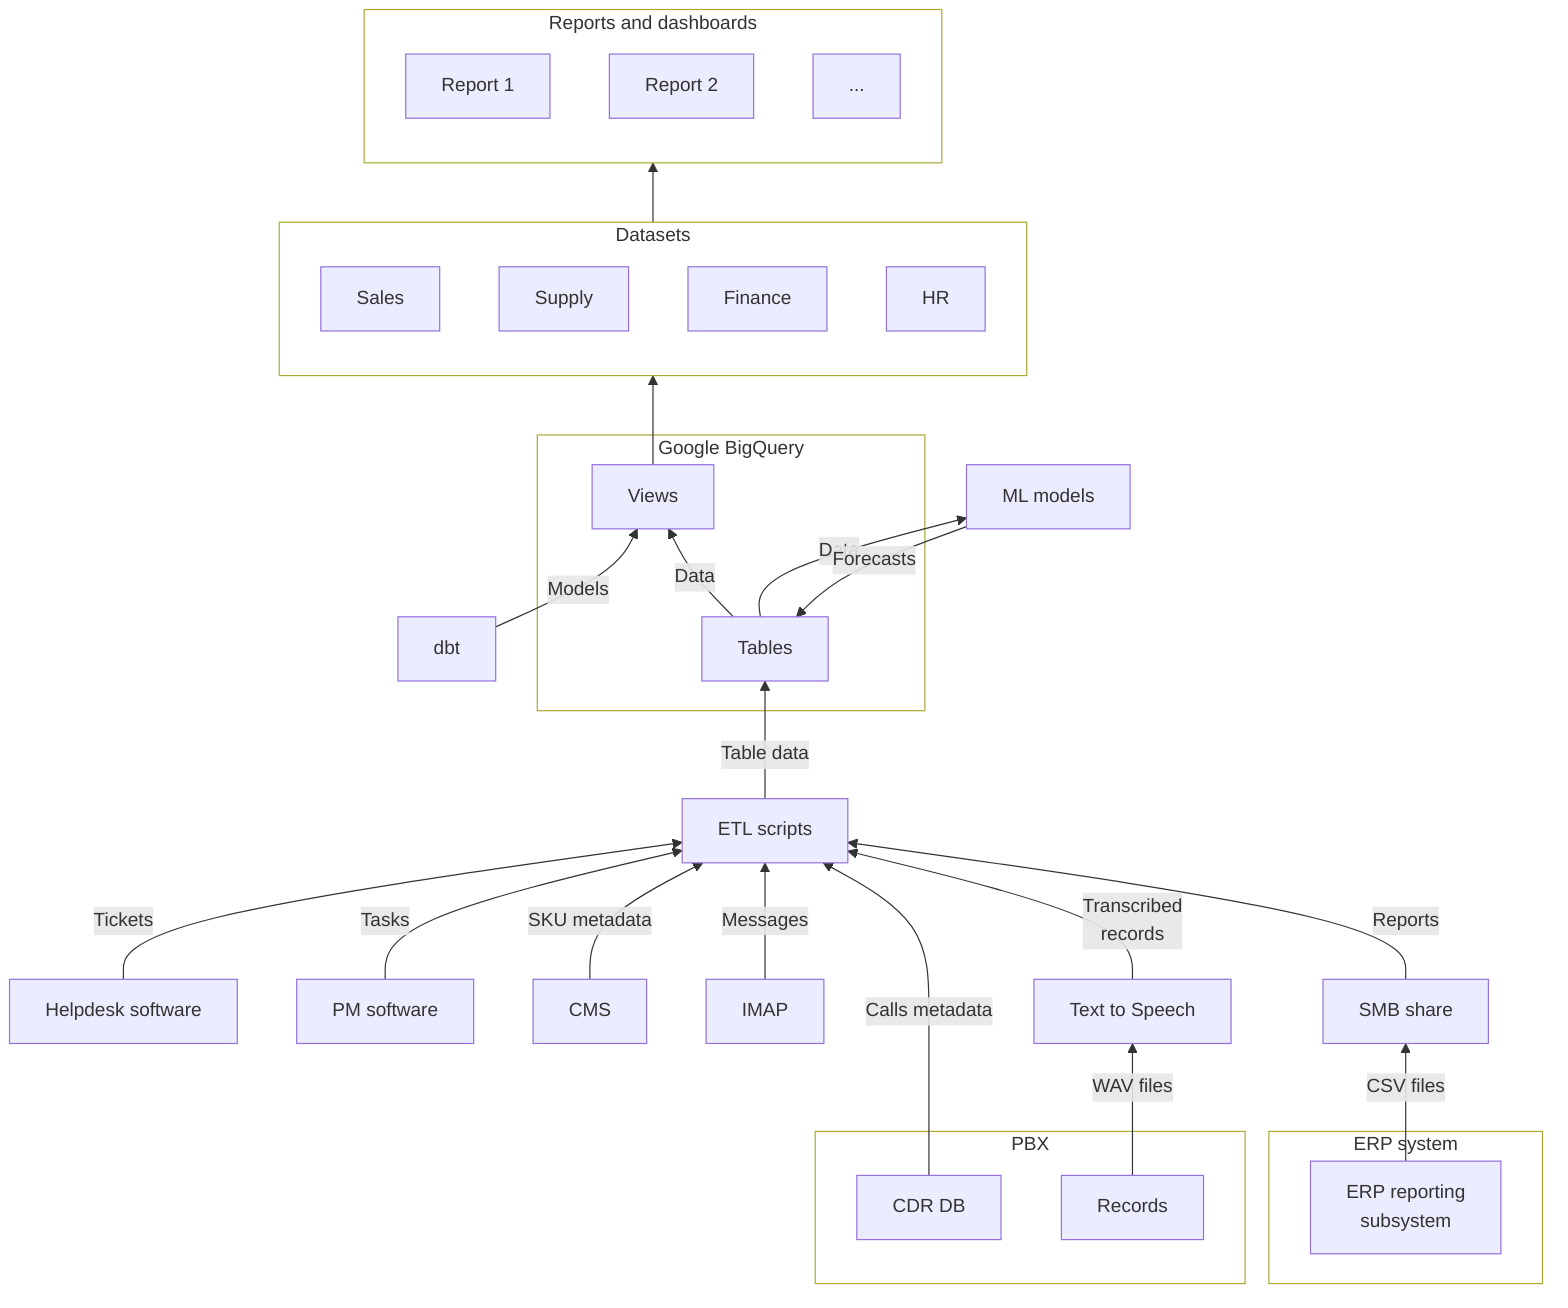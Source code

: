 ---
config:
  theme: default
  look: classic
---
flowchart BT
 subgraph s3["Datasets"]
        n22["Sales"]
        n23["Supply"]
        n24["Finance"]
        n25["HR"]
  end
 subgraph s4["Reports and dashboards"]
        n26["Report 1"]
        n27["Report 2"]
        n29["..."]
  end
 subgraph s5["Google BigQuery"]
        n51["Views"]
        n52["Tables"]
  end
 subgraph s7["PBX"]
        n53["Records"]
        n12["CDR DB"]
  end
 subgraph s8["ERP system"]
        n1["ERP reporting<br>subsystem"]
  end
    n51 --> s3
    s3 --> s4
    n1 -- CSV files --> n55["SMB share"]
    n6["Helpdesk software"] -- Tickets --> n11["ETL scripts"]
    n7["PM software"] -- Tasks --> n11
    n8["CMS"] -- SKU metadata --> n11
    n9["IMAP"] -- Messages --> n11
    n12 -- Calls metadata --> n11
    n11 -- Table data --> n52
    n17["dbt"] -- Models --> n51
    n52 -- Data --> n51 & n20["ML models"]
    n20 -- Forecasts --> n52
    n53 -- WAV files --> n54["Text to Speech"]
    n54 -- Transcribed<br>records --> n11
    n55 -- Reports --> n11

    style s3 fill:transparent
    style s4 fill:transparent
    style s5 fill:transparent
    style s7 fill:transparent
    style s8 fill:transparent